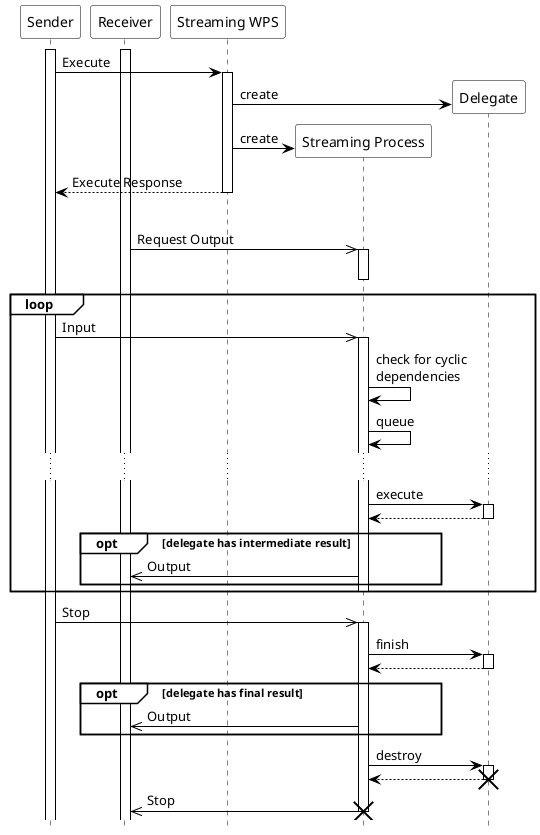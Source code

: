 @startuml
hide footbox
skinparam defaultFontName "Linux Biolinum"
skinparam note {
	BackgroundColor white
	BorderColor black
}
skinparam sequence {
	ArrowColor black
	ActorBorderColor black
	LifeLineBorderColor black
	ParticipantBorderColor black
	BoxLineColor black
	ActorBackgroundColor wihte
	ParticipantBackgroundColor white
	GroupBackgroundColor white
	DividerBackgroundColor white
	BoxBackgroundColor white
}

participant "Sender" as sender
participant "Receiver" as receiver
participant "Streaming WPS" as wps
participant "Streaming Process" as process
participant "Delegate" as delegate


!define HTTP [#000]
!define WS [#000]

activate sender
activate receiver

sender -HTTP> wps: Execute
activate wps
create delegate
wps -> delegate: create
create process
wps -> process: create
sender <-HTTP- wps: Execute Response
deactivate wps

|||

receiver -WS>> process: Request Output
activate process
deactivate process

loop
	sender -WS>> process: Input
	activate process
	process -> process: check for cyclic\ndependencies

	process -> process: queue
	...

	process -> delegate: execute
	activate delegate
	process <-- delegate:
	deactivate delegate

	opt delegate has intermediate result
		process -WS>> receiver: Output
	end
	deactivate process

end

sender -WS>> process: Stop
activate process
process -> delegate: finish
activate delegate
process <-- delegate:
deactivate delegate
opt delegate has final result
	process -WS>> receiver: Output
end

process -> delegate: destroy
activate delegate
process <-- delegate
destroy delegate



process -WS>> receiver: Stop
destroy process
@enduml